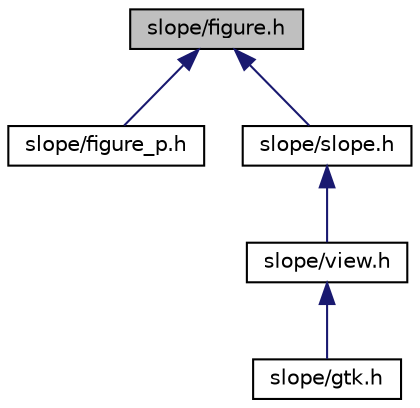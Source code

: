 digraph "slope/figure.h"
{
  edge [fontname="Helvetica",fontsize="10",labelfontname="Helvetica",labelfontsize="10"];
  node [fontname="Helvetica",fontsize="10",shape=record];
  Node1 [label="slope/figure.h",height=0.2,width=0.4,color="black", fillcolor="grey75", style="filled", fontcolor="black"];
  Node1 -> Node2 [dir="back",color="midnightblue",fontsize="10",style="solid"];
  Node2 [label="slope/figure_p.h",height=0.2,width=0.4,color="black", fillcolor="white", style="filled",URL="$figure__p_8h_source.html"];
  Node1 -> Node3 [dir="back",color="midnightblue",fontsize="10",style="solid"];
  Node3 [label="slope/slope.h",height=0.2,width=0.4,color="black", fillcolor="white", style="filled",URL="$slope_8h.html"];
  Node3 -> Node4 [dir="back",color="midnightblue",fontsize="10",style="solid"];
  Node4 [label="slope/view.h",height=0.2,width=0.4,color="black", fillcolor="white", style="filled",URL="$view_8h_source.html"];
  Node4 -> Node5 [dir="back",color="midnightblue",fontsize="10",style="solid"];
  Node5 [label="slope/gtk.h",height=0.2,width=0.4,color="black", fillcolor="white", style="filled",URL="$gtk_8h_source.html"];
}
